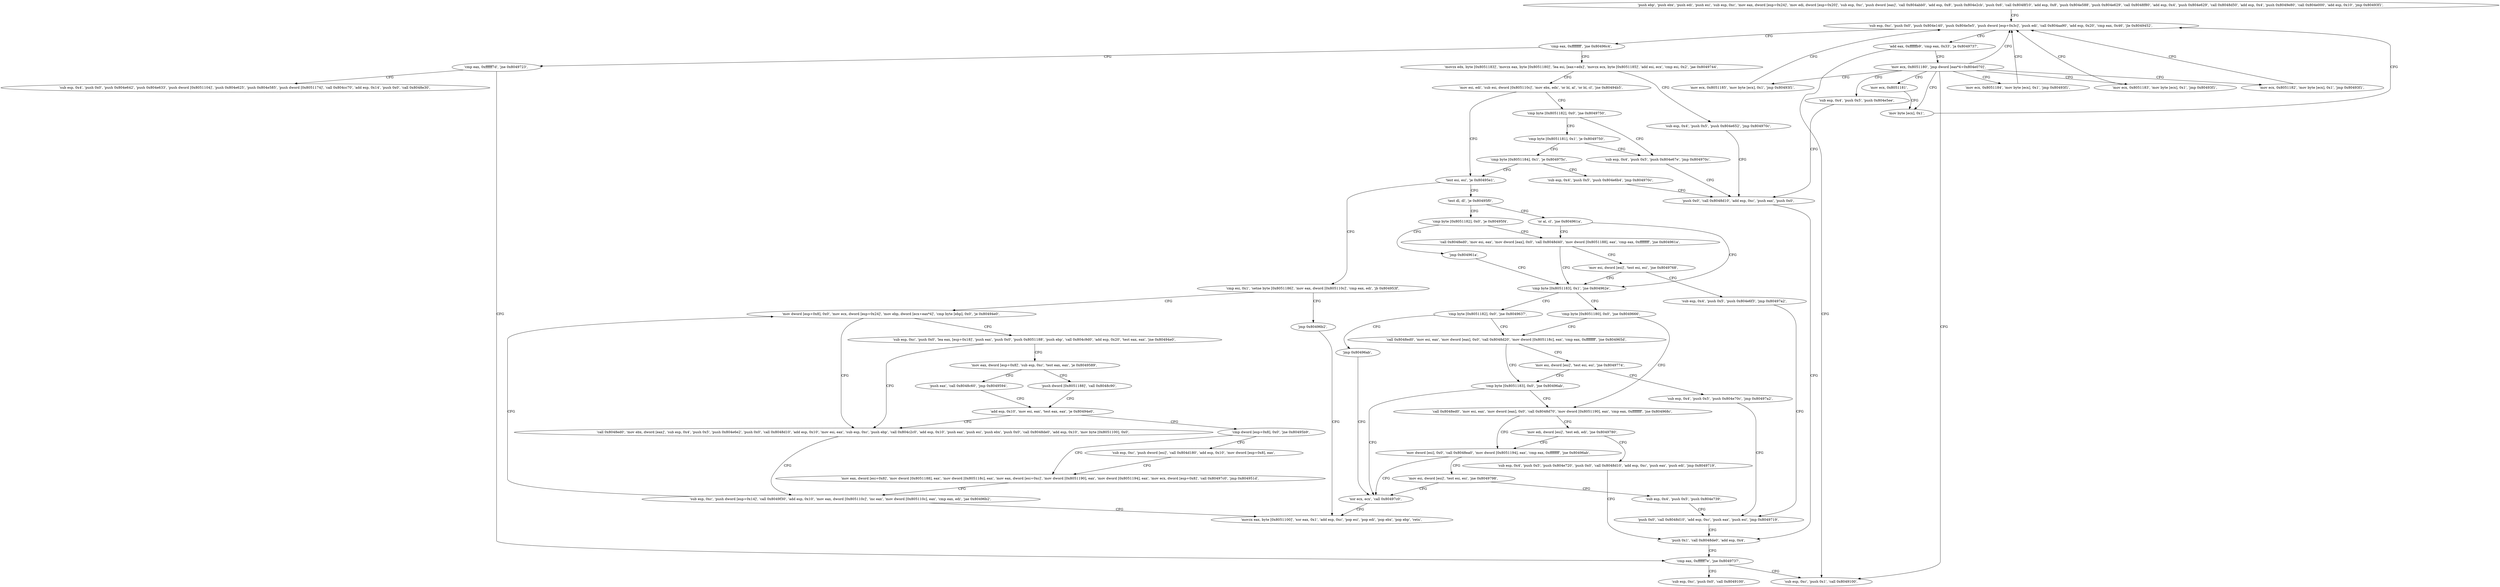 digraph "func" {
"134517648" [label = "'push ebp', 'push ebx', 'push edi', 'push esi', 'sub esp, 0xc', 'mov eax, dword [esp+0x24]', 'mov edi, dword [esp+0x20]', 'sub esp, 0xc', 'push dword [eax]', 'call 0x804abb0', 'add esp, 0x8', 'push 0x804e2cb', 'push 0x6', 'call 0x8048f10', 'add esp, 0x8', 'push 0x804e588', 'push 0x804e629', 'call 0x8048f80', 'add esp, 0x4', 'push 0x804e629', 'call 0x8048d50', 'add esp, 0x4', 'push 0x8049e80', 'call 0x804e000', 'add esp, 0x10', 'jmp 0x80493f1', " ]
"134517745" [label = "'sub esp, 0xc', 'push 0x0', 'push 0x804e140', 'push 0x804e5e5', 'push dword [esp+0x3c]', 'push edi', 'call 0x804aa90', 'add esp, 0x20', 'cmp eax, 0x46', 'jle 0x8049452', " ]
"134517842" [label = "'cmp eax, 0xffffffff', 'jne 0x80496c4', " ]
"134517778" [label = "'add eax, 0xffffffb9', 'cmp eax, 0x33', 'ja 0x8049737', " ]
"134518468" [label = "'cmp eax, 0xffffff7d', 'jne 0x8049723', " ]
"134517851" [label = "'movzx edx, byte [0x8051183]', 'movzx eax, byte [0x8051180]', 'lea esi, [eax+edx]', 'movzx ecx, byte [0x8051185]', 'add esi, ecx', 'cmp esi, 0x2', 'jae 0x8049744', " ]
"134518583" [label = "'sub esp, 0xc', 'push 0x1', 'call 0x8049100', " ]
"134517790" [label = "'mov ecx, 0x8051180', 'jmp dword [eax*4+0x804e070]', " ]
"134518563" [label = "'cmp eax, 0xffffff7e', 'jne 0x8049737', " ]
"134518475" [label = "'sub esp, 0x4', 'push 0x0', 'push 0x804e642', 'push 0x804e633', 'push dword [0x8051104]', 'push 0x804e625', 'push 0x804e585', 'push dword [0x8051174]', 'call 0x804cc70', 'add esp, 0x14', 'push 0x0', 'call 0x8048e30', " ]
"134518596" [label = "'sub esp, 0x4', 'push 0x5', 'push 0x804e652', 'jmp 0x804970c', " ]
"134517886" [label = "'mov esi, edi', 'sub esi, dword [0x805110c]', 'mov ebx, edx', 'or bl, al', 'or bl, cl', 'jne 0x80494b5', " ]
"134517737" [label = "'mov ecx, 0x8051181', " ]
"134517742" [label = "'mov byte [ecx], 0x1', " ]
"134517802" [label = "'mov ecx, 0x8051185', 'mov byte [ecx], 0x1', 'jmp 0x80493f1', " ]
"134517812" [label = "'mov ecx, 0x8051184', 'mov byte [ecx], 0x1', 'jmp 0x80493f1', " ]
"134517822" [label = "'mov ecx, 0x8051183', 'mov byte [ecx], 0x1', 'jmp 0x80493f1', " ]
"134517832" [label = "'mov ecx, 0x8051182', 'mov byte [ecx], 0x1', 'jmp 0x80493f1', " ]
"134518530" [label = "'sub esp, 0x4', 'push 0x5', 'push 0x804e5ee', " ]
"134518570" [label = "'sub esp, 0xc', 'push 0x0', 'call 0x8049100', " ]
"134518540" [label = "'push 0x0', 'call 0x8048d10', 'add esp, 0xc', 'push eax', 'push 0x0', " ]
"134517941" [label = "'test esi, esi', 'je 0x80495e1', " ]
"134517902" [label = "'cmp byte [0x8051182], 0x0', 'jne 0x8049750', " ]
"134518553" [label = "'push 0x1', 'call 0x8048de0', 'add esp, 0x4', " ]
"134518241" [label = "'test dl, dl', 'je 0x80495f0', " ]
"134517949" [label = "'cmp esi, 0x1', 'setne byte [0x8051186]', 'mov eax, dword [0x805110c]', 'cmp eax, edi', 'jb 0x804953f', " ]
"134518608" [label = "'sub esp, 0x4', 'push 0x5', 'push 0x804e67e', 'jmp 0x804970c', " ]
"134517915" [label = "'cmp byte [0x8051181], 0x1', 'je 0x8049750', " ]
"134518256" [label = "'or al, cl', 'jne 0x804961a', " ]
"134518245" [label = "'cmp byte [0x8051182], 0x0', 'je 0x80495f4', " ]
"134518079" [label = "'mov dword [esp+0x8], 0x0', 'mov ecx, dword [esp+0x24]', 'mov ebp, dword [ecx+eax*4]', 'cmp byte [ebp], 0x0', 'je 0x80494e0', " ]
"134517968" [label = "'jmp 0x80496b2', " ]
"134517928" [label = "'cmp byte [0x8051184], 0x1', 'je 0x804975c', " ]
"134518298" [label = "'cmp byte [0x8051183], 0x1', 'jne 0x804962e', " ]
"134518260" [label = "'call 0x8048ed0', 'mov esi, eax', 'mov dword [eax], 0x0', 'call 0x8048d40', 'mov dword [0x8051188], eax', 'cmp eax, 0xffffffff', 'jne 0x804961a', " ]
"134518254" [label = "'jmp 0x804961a', " ]
"134517984" [label = "'call 0x8048ed0', 'mov ebx, dword [eax]', 'sub esp, 0x4', 'push 0x5', 'push 0x804e6e2', 'push 0x0', 'call 0x8048d10', 'add esp, 0x10', 'mov esi, eax', 'sub esp, 0xc', 'push ebp', 'call 0x804c2c0', 'add esp, 0x10', 'push eax', 'push esi', 'push ebx', 'push 0x0', 'call 0x8048de0', 'add esp, 0x10', 'mov byte [0x8051100], 0x0', " ]
"134518100" [label = "'sub esp, 0xc', 'push 0x0', 'lea eax, [esp+0x18]', 'push eax', 'push 0x0', 'push 0x8051188', 'push ebp', 'call 0x804c9d0', 'add esp, 0x20', 'test eax, eax', 'jne 0x80494e0', " ]
"134518450" [label = "'movzx eax, byte [0x8051100]', 'xor eax, 0x1', 'add esp, 0xc', 'pop esi', 'pop edi', 'pop ebx', 'pop ebp', 'retn', " ]
"134518620" [label = "'sub esp, 0x4', 'push 0x5', 'push 0x804e6b4', 'jmp 0x804970c', " ]
"134518318" [label = "'cmp byte [0x8051180], 0x0', 'jne 0x8049666', " ]
"134518307" [label = "'cmp byte [0x8051182], 0x0', 'jne 0x8049637', " ]
"134518288" [label = "'mov esi, dword [esi]', 'test esi, esi', 'jne 0x8049768', " ]
"134518045" [label = "'sub esp, 0xc', 'push dword [esp+0x14]', 'call 0x8049f30', 'add esp, 0x10', 'mov eax, dword [0x805110c]', 'inc eax', 'mov dword [0x805110c], eax', 'cmp eax, edi', 'jae 0x80496b2', " ]
"134518134" [label = "'mov eax, dword [esp+0x8]', 'sub esp, 0xc', 'test eax, eax', 'je 0x8049589', " ]
"134518374" [label = "'call 0x8048ed0', 'mov esi, eax', 'mov dword [eax], 0x0', 'call 0x8048d70', 'mov dword [0x8051190], eax', 'cmp eax, 0xffffffff', 'jne 0x804968c', " ]
"134518327" [label = "'call 0x8048ed0', 'mov esi, eax', 'mov dword [eax], 0x0', 'call 0x8048d20', 'mov dword [0x805118c], eax', 'cmp eax, 0xffffffff', 'jne 0x804965d', " ]
"134518316" [label = "'jmp 0x80496ab', " ]
"134518632" [label = "'sub esp, 0x4', 'push 0x5', 'push 0x804e6f3', 'jmp 0x80497a2', " ]
"134518153" [label = "'push dword [0x8051188]', 'call 0x8048c90', " ]
"134518145" [label = "'push eax', 'call 0x8048c60', 'jmp 0x8049594', " ]
"134518412" [label = "'mov dword [esi], 0x0', 'call 0x8048ea0', 'mov dword [0x8051194], eax', 'cmp eax, 0xffffffff', 'jne 0x80496ab', " ]
"134518402" [label = "'mov edi, dword [esi]', 'test edi, edi', 'jne 0x8049780', " ]
"134518365" [label = "'cmp byte [0x8051183], 0x0', 'jne 0x80496ab', " ]
"134518355" [label = "'mov esi, dword [esi]', 'test esi, esi', 'jne 0x8049774', " ]
"134518443" [label = "'xor ecx, ecx', 'call 0x80497c0', " ]
"134518690" [label = "'push 0x0', 'call 0x8048d10', 'add esp, 0xc', 'push eax', 'push esi', 'jmp 0x8049719', " ]
"134518164" [label = "'add esp, 0x10', 'mov esi, eax', 'test eax, eax', 'je 0x80494e0', " ]
"134518433" [label = "'mov esi, dword [esi]', 'test esi, esi', 'jne 0x8049798', " ]
"134518656" [label = "'sub esp, 0x4', 'push 0x5', 'push 0x804e720', 'push 0x0', 'call 0x8048d10', 'add esp, 0xc', 'push eax', 'push edi', 'jmp 0x8049719', " ]
"134518644" [label = "'sub esp, 0x4', 'push 0x5', 'push 0x804e70c', 'jmp 0x80497a2', " ]
"134518177" [label = "'cmp dword [esp+0x8], 0x0', 'jne 0x80495b9', " ]
"134518201" [label = "'mov eax, dword [esi+0x8]', 'mov dword [0x8051188], eax', 'mov dword [0x805118c], eax', 'mov eax, dword [esi+0xc]', 'mov dword [0x8051190], eax', 'mov dword [0x8051194], eax', 'mov ecx, dword [esp+0x8]', 'call 0x80497c0', 'jmp 0x804951d', " ]
"134518184" [label = "'sub esp, 0xc', 'push dword [esi]', 'call 0x804d180', 'add esp, 0x10', 'mov dword [esp+0x8], eax', " ]
"134518680" [label = "'sub esp, 0x4', 'push 0x5', 'push 0x804e739', " ]
"134517648" -> "134517745" [ label = "CFG" ]
"134517745" -> "134517842" [ label = "CFG" ]
"134517745" -> "134517778" [ label = "CFG" ]
"134517842" -> "134518468" [ label = "CFG" ]
"134517842" -> "134517851" [ label = "CFG" ]
"134517778" -> "134518583" [ label = "CFG" ]
"134517778" -> "134517790" [ label = "CFG" ]
"134518468" -> "134518563" [ label = "CFG" ]
"134518468" -> "134518475" [ label = "CFG" ]
"134517851" -> "134518596" [ label = "CFG" ]
"134517851" -> "134517886" [ label = "CFG" ]
"134517790" -> "134517737" [ label = "CFG" ]
"134517790" -> "134517742" [ label = "CFG" ]
"134517790" -> "134517745" [ label = "CFG" ]
"134517790" -> "134517802" [ label = "CFG" ]
"134517790" -> "134517812" [ label = "CFG" ]
"134517790" -> "134517822" [ label = "CFG" ]
"134517790" -> "134517832" [ label = "CFG" ]
"134517790" -> "134518530" [ label = "CFG" ]
"134517790" -> "134518583" [ label = "CFG" ]
"134518563" -> "134518583" [ label = "CFG" ]
"134518563" -> "134518570" [ label = "CFG" ]
"134518596" -> "134518540" [ label = "CFG" ]
"134517886" -> "134517941" [ label = "CFG" ]
"134517886" -> "134517902" [ label = "CFG" ]
"134517737" -> "134517742" [ label = "CFG" ]
"134517742" -> "134517745" [ label = "CFG" ]
"134517802" -> "134517745" [ label = "CFG" ]
"134517812" -> "134517745" [ label = "CFG" ]
"134517822" -> "134517745" [ label = "CFG" ]
"134517832" -> "134517745" [ label = "CFG" ]
"134518530" -> "134518540" [ label = "CFG" ]
"134518540" -> "134518553" [ label = "CFG" ]
"134517941" -> "134518241" [ label = "CFG" ]
"134517941" -> "134517949" [ label = "CFG" ]
"134517902" -> "134518608" [ label = "CFG" ]
"134517902" -> "134517915" [ label = "CFG" ]
"134518553" -> "134518563" [ label = "CFG" ]
"134518241" -> "134518256" [ label = "CFG" ]
"134518241" -> "134518245" [ label = "CFG" ]
"134517949" -> "134518079" [ label = "CFG" ]
"134517949" -> "134517968" [ label = "CFG" ]
"134518608" -> "134518540" [ label = "CFG" ]
"134517915" -> "134518608" [ label = "CFG" ]
"134517915" -> "134517928" [ label = "CFG" ]
"134518256" -> "134518298" [ label = "CFG" ]
"134518256" -> "134518260" [ label = "CFG" ]
"134518245" -> "134518260" [ label = "CFG" ]
"134518245" -> "134518254" [ label = "CFG" ]
"134518079" -> "134517984" [ label = "CFG" ]
"134518079" -> "134518100" [ label = "CFG" ]
"134517968" -> "134518450" [ label = "CFG" ]
"134517928" -> "134518620" [ label = "CFG" ]
"134517928" -> "134517941" [ label = "CFG" ]
"134518298" -> "134518318" [ label = "CFG" ]
"134518298" -> "134518307" [ label = "CFG" ]
"134518260" -> "134518298" [ label = "CFG" ]
"134518260" -> "134518288" [ label = "CFG" ]
"134518254" -> "134518298" [ label = "CFG" ]
"134517984" -> "134518045" [ label = "CFG" ]
"134518100" -> "134517984" [ label = "CFG" ]
"134518100" -> "134518134" [ label = "CFG" ]
"134518620" -> "134518540" [ label = "CFG" ]
"134518318" -> "134518374" [ label = "CFG" ]
"134518318" -> "134518327" [ label = "CFG" ]
"134518307" -> "134518327" [ label = "CFG" ]
"134518307" -> "134518316" [ label = "CFG" ]
"134518288" -> "134518632" [ label = "CFG" ]
"134518288" -> "134518298" [ label = "CFG" ]
"134518045" -> "134518450" [ label = "CFG" ]
"134518045" -> "134518079" [ label = "CFG" ]
"134518134" -> "134518153" [ label = "CFG" ]
"134518134" -> "134518145" [ label = "CFG" ]
"134518374" -> "134518412" [ label = "CFG" ]
"134518374" -> "134518402" [ label = "CFG" ]
"134518327" -> "134518365" [ label = "CFG" ]
"134518327" -> "134518355" [ label = "CFG" ]
"134518316" -> "134518443" [ label = "CFG" ]
"134518632" -> "134518690" [ label = "CFG" ]
"134518153" -> "134518164" [ label = "CFG" ]
"134518145" -> "134518164" [ label = "CFG" ]
"134518412" -> "134518443" [ label = "CFG" ]
"134518412" -> "134518433" [ label = "CFG" ]
"134518402" -> "134518656" [ label = "CFG" ]
"134518402" -> "134518412" [ label = "CFG" ]
"134518365" -> "134518443" [ label = "CFG" ]
"134518365" -> "134518374" [ label = "CFG" ]
"134518355" -> "134518644" [ label = "CFG" ]
"134518355" -> "134518365" [ label = "CFG" ]
"134518443" -> "134518450" [ label = "CFG" ]
"134518690" -> "134518553" [ label = "CFG" ]
"134518164" -> "134517984" [ label = "CFG" ]
"134518164" -> "134518177" [ label = "CFG" ]
"134518433" -> "134518680" [ label = "CFG" ]
"134518433" -> "134518443" [ label = "CFG" ]
"134518656" -> "134518553" [ label = "CFG" ]
"134518644" -> "134518690" [ label = "CFG" ]
"134518177" -> "134518201" [ label = "CFG" ]
"134518177" -> "134518184" [ label = "CFG" ]
"134518201" -> "134518045" [ label = "CFG" ]
"134518184" -> "134518201" [ label = "CFG" ]
"134518680" -> "134518690" [ label = "CFG" ]
}
